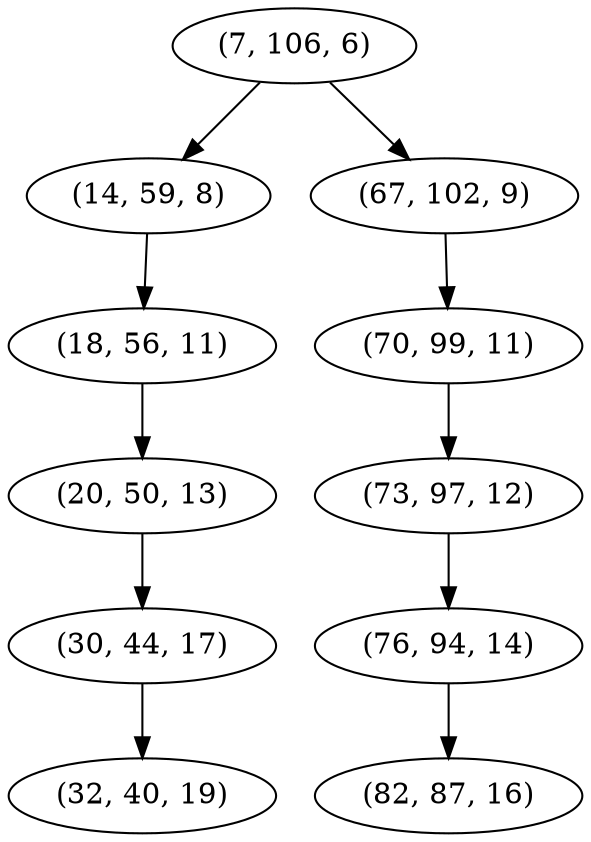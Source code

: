 digraph tree {
    "(7, 106, 6)";
    "(14, 59, 8)";
    "(18, 56, 11)";
    "(20, 50, 13)";
    "(30, 44, 17)";
    "(32, 40, 19)";
    "(67, 102, 9)";
    "(70, 99, 11)";
    "(73, 97, 12)";
    "(76, 94, 14)";
    "(82, 87, 16)";
    "(7, 106, 6)" -> "(14, 59, 8)";
    "(7, 106, 6)" -> "(67, 102, 9)";
    "(14, 59, 8)" -> "(18, 56, 11)";
    "(18, 56, 11)" -> "(20, 50, 13)";
    "(20, 50, 13)" -> "(30, 44, 17)";
    "(30, 44, 17)" -> "(32, 40, 19)";
    "(67, 102, 9)" -> "(70, 99, 11)";
    "(70, 99, 11)" -> "(73, 97, 12)";
    "(73, 97, 12)" -> "(76, 94, 14)";
    "(76, 94, 14)" -> "(82, 87, 16)";
}

